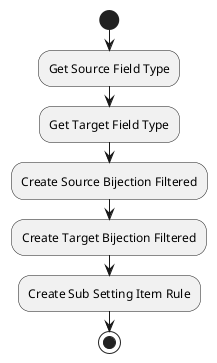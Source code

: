 @startuml
start
:Get Source Field Type;
:Get Target Field Type;
:Create Source Bijection Filtered;
:Create Target Bijection Filtered;
:Create Sub Setting Item Rule;
stop
@enduml